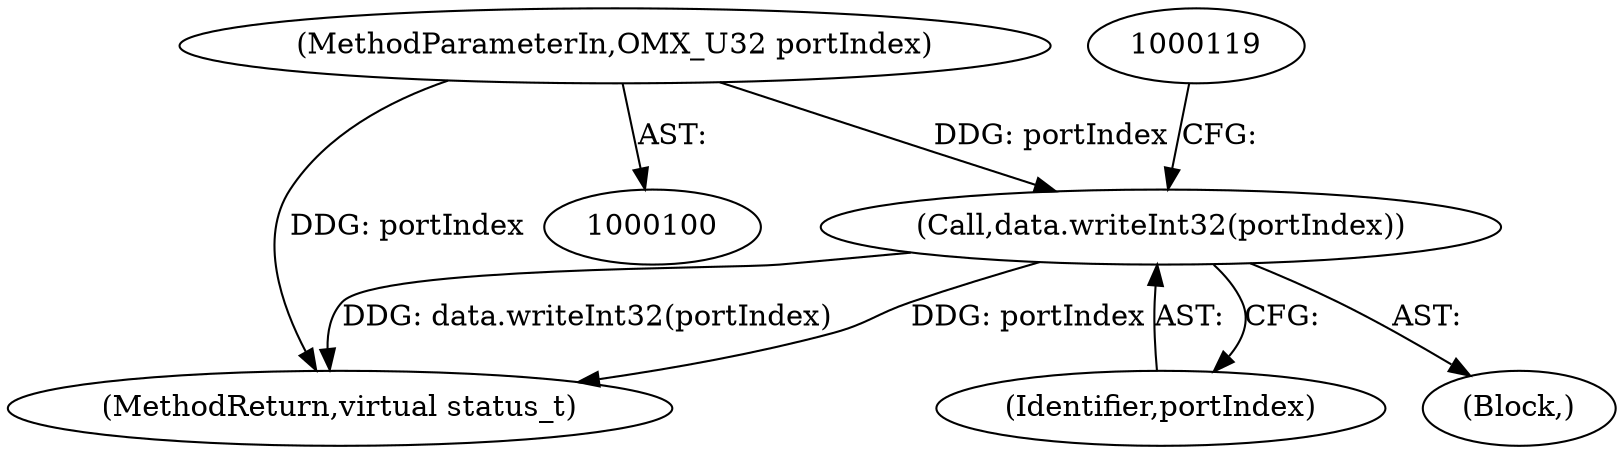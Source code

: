 digraph "0_Android_25be9ac20db51044e1b09ca67906355e4f328d48@API" {
"1000115" [label="(Call,data.writeInt32(portIndex))"];
"1000102" [label="(MethodParameterIn,OMX_U32 portIndex)"];
"1000115" [label="(Call,data.writeInt32(portIndex))"];
"1000116" [label="(Identifier,portIndex)"];
"1000102" [label="(MethodParameterIn,OMX_U32 portIndex)"];
"1000147" [label="(MethodReturn,virtual status_t)"];
"1000106" [label="(Block,)"];
"1000115" -> "1000106"  [label="AST: "];
"1000115" -> "1000116"  [label="CFG: "];
"1000116" -> "1000115"  [label="AST: "];
"1000119" -> "1000115"  [label="CFG: "];
"1000115" -> "1000147"  [label="DDG: data.writeInt32(portIndex)"];
"1000115" -> "1000147"  [label="DDG: portIndex"];
"1000102" -> "1000115"  [label="DDG: portIndex"];
"1000102" -> "1000100"  [label="AST: "];
"1000102" -> "1000147"  [label="DDG: portIndex"];
}
